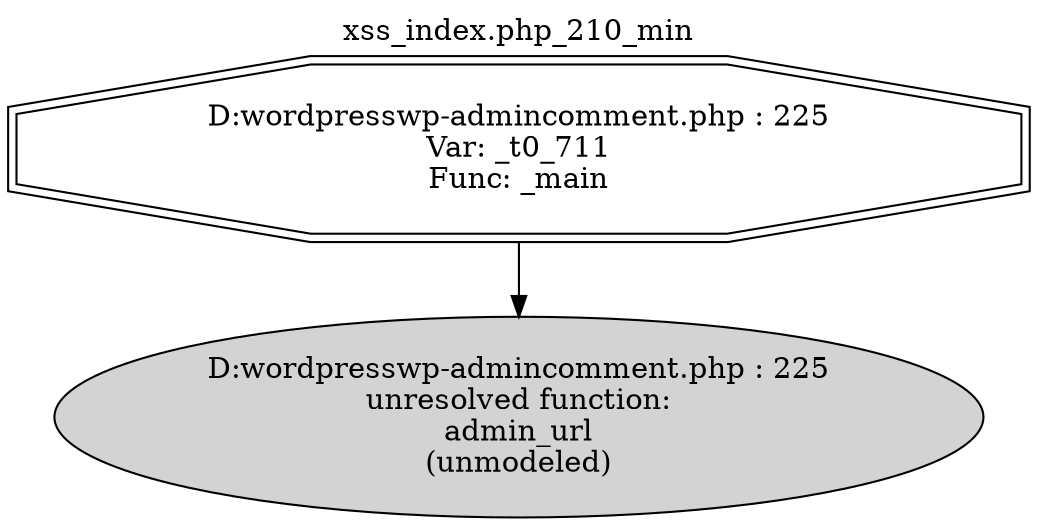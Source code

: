 digraph cfg {
  label="xss_index.php_210_min";
  labelloc=t;
  n1 [shape=doubleoctagon, label="D:\wordpress\wp-admin\comment.php : 225\nVar: _t0_711\nFunc: _main\n"];
  n2 [shape=ellipse, label="D:\wordpress\wp-admin\comment.php : 225\nunresolved function:\nadmin_url\n(unmodeled)\n",style=filled];
  n1 -> n2;
}
